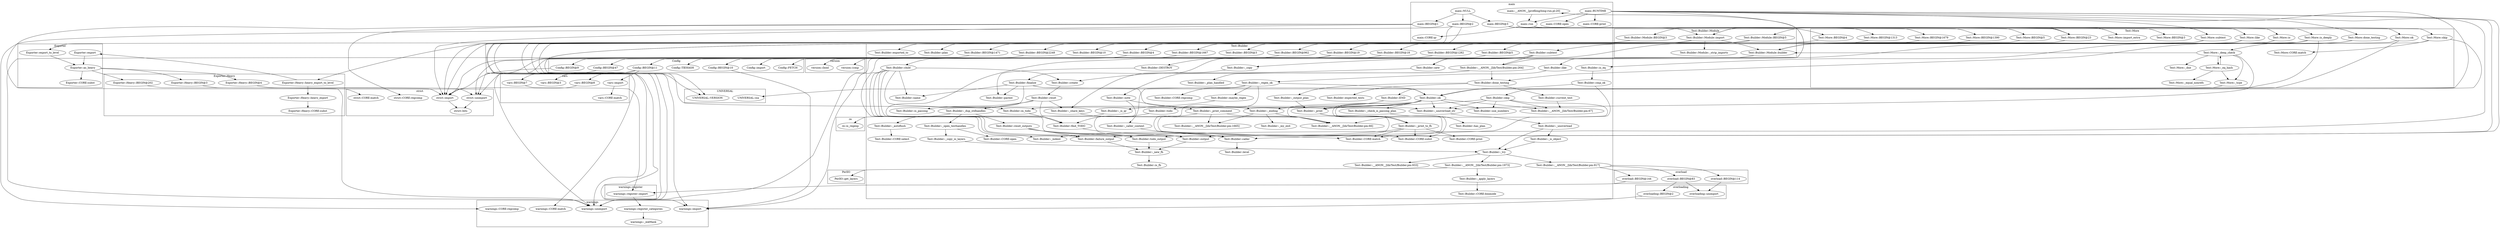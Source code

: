 digraph {
graph [overlap=false]
subgraph cluster_Exporter_Heavy {
	label="Exporter::Heavy";
	"Exporter::Heavy::BEGIN@3";
	"Exporter::Heavy::heavy_export";
	"Exporter::Heavy::BEGIN@4";
	"Exporter::Heavy::BEGIN@202";
	"Exporter::Heavy::CORE:subst";
	"Exporter::Heavy::heavy_export_to_level";
}
subgraph cluster_warnings {
	label="warnings";
	"warnings::CORE:regcomp";
	"warnings::CORE:match";
	"warnings::import";
	"warnings::_mkMask";
	"warnings::unimport";
	"warnings::register_categories";
}
subgraph cluster_version {
	label="version";
	"version::(cmp";
	"version::(bool";
}
subgraph cluster_Exporter {
	label="Exporter";
	"Exporter::as_heavy";
	"Exporter::export";
	"Exporter::CORE:subst";
	"Exporter::export_to_level";
}
subgraph cluster_Test_More {
	label="Test::More";
	"Test::More::ok";
	"Test::More::import_extra";
	"Test::More::is_deeply";
	"Test::More::_eq_hash";
	"Test::More::BEGIN@4";
	"Test::More::CORE:match";
	"Test::More::BEGIN@1679";
	"Test::More::BEGIN@5";
	"Test::More::BEGIN@1390";
	"Test::More::_deep_check";
	"Test::More::BEGIN@23";
	"Test::More::_type";
	"Test::More::BEGIN@3";
	"Test::More::done_testing";
	"Test::More::skip";
	"Test::More::subtest";
	"Test::More::like";
	"Test::More::BEGIN@1313";
	"Test::More::is";
	"Test::More::_equal_nonrefs";
	"Test::More::_dne";
}
subgraph cluster_UNIVERSAL {
	label="UNIVERSAL";
	"UNIVERSAL::isa";
	"UNIVERSAL::VERSION";
}
subgraph cluster_Test_Builder_Module {
	label="Test::Builder::Module";
	"Test::Builder::Module::_strip_imports";
	"Test::Builder::Module::BEGIN@5";
	"Test::Builder::Module::BEGIN@3";
	"Test::Builder::Module::import";
	"Test::Builder::Module::builder";
}
subgraph cluster_Config {
	label="Config";
	"Config::BEGIN@10";
	"Config::FETCH";
	"Config::BEGIN@11";
	"Config::BEGIN@9";
	"Config::BEGIN@47";
	"Config::import";
	"Config::TIEHASH";
}
subgraph cluster_PerlIO {
	label="PerlIO";
	"PerlIO::get_layers";
}
subgraph cluster_strict {
	label="strict";
	"strict::CORE:match";
	"strict::CORE:regcomp";
	"strict::bits";
	"strict::unimport";
	"strict::import";
}
subgraph cluster_re {
	label="re";
	"re::is_regexp";
}
subgraph cluster_overloading {
	label="overloading";
	"overloading::unimport";
	"overloading::BEGIN@2";
}
subgraph cluster_overload {
	label="overload";
	"overload::BEGIN@114";
	"overload::BEGIN@83";
	"overload::BEGIN@144";
}
subgraph cluster_Test_Builder {
	label="Test::Builder";
	"Test::Builder::BEGIN@3";
	"Test::Builder::_new_fh";
	"Test::Builder::BEGIN@1471";
	"Test::Builder::is_eq";
	"Test::Builder::todo_output";
	"Test::Builder::caller";
	"Test::Builder::END";
	"Test::Builder::create";
	"Test::Builder::_apply_layers";
	"Test::Builder::_print_comment";
	"Test::Builder::_ending";
	"Test::Builder::CORE:subst";
	"Test::Builder::_output_plan";
	"Test::Builder::use_numbers";
	"Test::Builder::finalize";
	"Test::Builder::_unoverload_str";
	"Test::Builder::_unoverload";
	"Test::Builder::child";
	"Test::Builder::_my_exit";
	"Test::Builder::reset";
	"Test::Builder::name";
	"Test::Builder::__ANON__[lib/Test/Builder.pm:66]";
	"Test::Builder::is_fh";
	"Test::Builder::CORE:regcomp";
	"Test::Builder::has_plan";
	"Test::Builder::BEGIN@4";
	"Test::Builder::_autoflush";
	"Test::Builder::_copy";
	"Test::Builder::note";
	"Test::Builder::_indent";
	"Test::Builder::current_test";
	"Test::Builder::__ANON__[lib/Test/Builder.pm:917]";
	"Test::Builder::_is_qr";
	"Test::Builder::CORE:open";
	"Test::Builder::CORE:binmode";
	"Test::Builder::_print_to_fh";
	"Test::Builder::CORE:match";
	"Test::Builder::maybe_regex";
	"Test::Builder::_check_is_passing_plan";
	"Test::Builder::in_todo";
	"Test::Builder::_plan_handled";
	"Test::Builder::ok";
	"Test::Builder::_try";
	"Test::Builder::is_passing";
	"Test::Builder::DESTROY";
	"Test::Builder::CORE:select";
	"Test::Builder::__ANON__[lib/Test/Builder.pm:67]";
	"Test::Builder::CORE:print";
	"Test::Builder::__ANON__[lib/Test/Builder.pm:1973]";
	"Test::Builder::new";
	"Test::Builder::BEGIN@10";
	"Test::Builder::BEGIN@962";
	"Test::Builder::_caller_context";
	"Test::Builder::BEGIN@1282";
	"Test::Builder::BEGIN@1667";
	"Test::Builder::_open_testhandles";
	"Test::Builder::exported_to";
	"Test::Builder::BEGIN@19";
	"Test::Builder::__ANON__[lib/Test/Builder.pm:264]";
	"Test::Builder::plan";
	"Test::Builder::reset_outputs";
	"Test::Builder::_regex_ok";
	"Test::Builder::like";
	"Test::Builder::_is_object";
	"Test::Builder::done_testing";
	"Test::Builder::failure_output";
	"Test::Builder::BEGIN@5";
	"Test::Builder::_print";
	"Test::Builder::cmp_ok";
	"Test::Builder::subtest";
	"Test::Builder::BEGIN@18";
	"Test::Builder::BEGIN@2248";
	"Test::Builder::find_TODO";
	"Test::Builder::_dup_stdhandles";
	"Test::Builder::_share_keys";
	"Test::Builder::parent";
	"Test::Builder::__ANON__[lib/Test/Builder.pm:1665]";
	"Test::Builder::skip";
	"Test::Builder::todo";
	"Test::Builder::__ANON__[lib/Test/Builder.pm:933]";
	"Test::Builder::expected_tests";
	"Test::Builder::level";
	"Test::Builder::output";
	"Test::Builder::_copy_io_layers";
}
subgraph cluster_vars {
	label="vars";
	"vars::BEGIN@3";
	"vars::BEGIN@7";
	"vars::BEGIN@8";
	"vars::CORE:match";
	"vars::import";
}
subgraph cluster_main {
	label="main";
	"main::CORE:open";
	"main::NULL";
	"main::BEGIN@1";
	"main::run";
	"main::CORE:qr";
	"main::CORE:print";
	"main::RUNTIME";
	"main::BEGIN@3";
	"main::__ANON__[profiling/long-run.pl:20]";
	"main::BEGIN@2";
}
subgraph cluster_warnings_register {
	label="warnings::register";
	"warnings::register::import";
}
"Test::Builder::Module::BEGIN@5" -> "UNIVERSAL::VERSION";
"Test::More::BEGIN@23" -> "UNIVERSAL::VERSION";
"overload::BEGIN@144" -> "warnings::register::import";
"vars::BEGIN@7" -> "warnings::register::import";
"overload::BEGIN@83" -> "overloading::unimport";
"overload::BEGIN@114" -> "overloading::unimport";
"warnings::register_categories" -> "warnings::_mkMask";
"Test::More::_deep_check" -> "Test::More::_eq_hash";
"Test::Builder::BEGIN@19" -> "Config::BEGIN@11";
"Test::Builder::Module::import" -> "Test::Builder::Module::_strip_imports";
"Test::More::skip" -> "Test::More::CORE:match";
"Test::Builder::reset_outputs" -> "Test::Builder::todo_output";
"Test::Builder::child" -> "Test::Builder::todo_output";
"main::RUNTIME" -> "Test::Builder::todo_output";
"vars::import" -> "vars::CORE:match";
"Test::More::BEGIN@23" -> "Test::Builder::Module::BEGIN@3";
"main::RUNTIME" -> "Test::Builder::END";
"Test::Builder::new" -> "Test::Builder::create";
"Test::Builder::child" -> "Test::Builder::create";
"main::BEGIN@1" -> "strict::CORE:match";
"Test::Builder::finalize" -> "Test::Builder::_ending";
"Test::Builder::END" -> "Test::Builder::_ending";
"Test::More::_deep_check" -> "Test::Builder::_unoverload_str";
"Test::More::is_deeply" -> "Test::Builder::_unoverload_str";
"Test::Builder::skip" -> "Test::Builder::_unoverload_str";
"Test::Builder::ok" -> "Test::Builder::_unoverload_str";
"Test::Builder::subtest" -> "Test::Builder::child";
"Test::Builder::BEGIN@18" -> "Config::FETCH";
"Test::Builder::finalize" -> "Test::Builder::name";
"Test::Builder::child" -> "Test::Builder::name";
"main::NULL" -> "main::BEGIN@1";
"main::BEGIN@2" -> "warnings::CORE:regcomp";
"Test::Builder::ok" -> "Test::Builder::__ANON__[lib/Test/Builder.pm:66]";
"Test::Builder::skip" -> "Test::Builder::__ANON__[lib/Test/Builder.pm:66]";
"Test::Builder::_ending" -> "Test::Builder::__ANON__[lib/Test/Builder.pm:66]";
"Test::Builder::_share_keys" -> "Test::Builder::__ANON__[lib/Test/Builder.pm:66]";
"Test::Builder::reset" -> "Test::Builder::__ANON__[lib/Test/Builder.pm:66]";
"Test::Builder::_new_fh" -> "Test::Builder::is_fh";
"Exporter::as_heavy" -> "Exporter::CORE:subst";
"Test::Builder::Module::BEGIN@5" -> "Test::Builder::BEGIN@4";
"Exporter::export_to_level" -> "Exporter::as_heavy";
"Exporter::export" -> "Exporter::as_heavy";
"Config::BEGIN@11" -> "vars::BEGIN@3";
"Test::More::_type" -> "UNIVERSAL::isa";
"Test::Builder::BEGIN@19" -> "version::(bool";
"Test::Builder::__ANON__[lib/Test/Builder.pm:264]" -> "Test::Builder::note";
"Test::Builder::_try" -> "Test::Builder::__ANON__[lib/Test/Builder.pm:917]";
"Test::Builder::_print_to_fh" -> "Test::Builder::_indent";
"Test::Builder::child" -> "Test::Builder::_indent";
"Test::Builder::_regex_ok" -> "Test::Builder::maybe_regex";
"Test::Builder::Module::import" -> "Exporter::export_to_level";
"Test::Builder::child" -> "Test::Builder::in_todo";
"Test::Builder::ok" -> "Test::Builder::in_todo";
"main::RUNTIME" -> "Test::More::subtest";
"Test::Builder::maybe_regex" -> "Test::Builder::_is_qr";
"Test::Builder::__ANON__[lib/Test/Builder.pm:917]" -> "overload::BEGIN@144";
"main::RUNTIME" -> "main::CORE:open";
"Test::Builder::_apply_layers" -> "Test::Builder::CORE:binmode";
"main::BEGIN@3" -> "Test::More::BEGIN@1313";
"Test::More::_eq_hash" -> "Test::More::_deep_check";
"Test::More::is_deeply" -> "Test::More::_deep_check";
"main::BEGIN@2" -> "warnings::CORE:match";
"main::RUNTIME" -> "Test::More::done_testing";
"main::RUNTIME" -> "main::CORE:print";
"Test::Builder::subtest" -> "Test::Builder::DESTROY";
"Test::Builder::finalize" -> "Test::Builder::is_passing";
"Test::Builder::reset" -> "Test::Builder::is_passing";
"Test::Builder::_autoflush" -> "Test::Builder::CORE:select";
"Test::Builder::skip" -> "Test::Builder::__ANON__[lib/Test/Builder.pm:67]";
"Test::Builder::ok" -> "Test::Builder::__ANON__[lib/Test/Builder.pm:67]";
"Test::Builder::current_test" -> "Test::Builder::__ANON__[lib/Test/Builder.pm:67]";
"Test::More::BEGIN@23" -> "Test::Builder::Module::BEGIN@5";
"Test::Builder::__ANON__[lib/Test/Builder.pm:917]" -> "overload::BEGIN@83";
"Test::Builder::Module::BEGIN@5" -> "Test::Builder::BEGIN@962";
"Test::Builder::Module::BEGIN@5" -> "Test::Builder::BEGIN@1667";
"Test::Builder::_regex_ok" -> "Test::Builder::_caller_context";
"Test::Builder::Module::import" -> "Test::Builder::plan";
"main::run" -> "Test::More::skip";
"Test::Builder::BEGIN@19" -> "Config::BEGIN@47";
"Test::Builder::Module::BEGIN@5" -> "Test::Builder::BEGIN@19";
"Test::Builder::subtest" -> "Test::Builder::__ANON__[lib/Test/Builder.pm:264]";
"Test::Builder::like" -> "Test::Builder::_regex_ok";
"main::BEGIN@1" -> "strict::CORE:regcomp";
"Test::Builder::child" -> "Test::Builder::failure_output";
"main::RUNTIME" -> "Test::Builder::failure_output";
"Test::Builder::reset_outputs" -> "Test::Builder::failure_output";
"Test::Builder::__ANON__[lib/Test/Builder.pm:264]" -> "main::__ANON__[profiling/long-run.pl:20]";
"Test::Builder::Module::BEGIN@5" -> "Test::Builder::BEGIN@5";
"Test::Builder::_unoverload" -> "Test::Builder::_is_object";
"Test::Builder::__ANON__[lib/Test/Builder.pm:264]" -> "Test::Builder::done_testing";
"Test::More::done_testing" -> "Test::Builder::done_testing";
"Test::More::subtest" -> "Test::Builder::subtest";
"Test::Builder::BEGIN@19" -> "Config::import";
"Test::Builder::_is_qr" -> "re::is_regexp";
"Test::Builder::Module::BEGIN@5" -> "Test::Builder::BEGIN@18";
"Test::Builder::__ANON__[lib/Test/Builder.pm:917]" -> "overload::BEGIN@114";
"Test::Builder::skip" -> "Test::Builder::_print";
"Test::Builder::ok" -> "Test::Builder::_print";
"Test::Builder::_output_plan" -> "Test::Builder::_print";
"Test::Builder::is_eq" -> "Test::Builder::cmp_ok";
"Test::Builder::subtest" -> "Test::Builder::find_TODO";
"Test::Builder::todo" -> "Test::Builder::find_TODO";
"Test::Builder::in_todo" -> "Test::Builder::find_TODO";
"Test::Builder::child" -> "Test::Builder::find_TODO";
"Test::Builder::Module::BEGIN@5" -> "Test::Builder::BEGIN@2248";
"Test::Builder::reset" -> "Test::Builder::_dup_stdhandles";
"Test::More::_deep_check" -> "Test::More::_dne";
"Test::Builder::finalize" -> "Test::Builder::parent";
"Test::Builder::DESTROY" -> "Test::Builder::parent";
"Test::Builder::ok" -> "Test::Builder::todo";
"Test::Builder::_ending" -> "Test::Builder::__ANON__[lib/Test/Builder.pm:1665]";
"Test::Builder::_print_comment" -> "Test::Builder::__ANON__[lib/Test/Builder.pm:1665]";
"Test::Builder::BEGIN@5" -> "warnings::import";
"Test::More::BEGIN@5" -> "warnings::import";
"Config::BEGIN@10" -> "warnings::import";
"overloading::BEGIN@2" -> "warnings::import";
"main::BEGIN@2" -> "warnings::import";
"Test::Builder::done_testing" -> "Test::Builder::expected_tests";
"Test::Builder::BEGIN@19" -> "Config::BEGIN@10";
"Test::Builder::_try" -> "Test::Builder::__ANON__[lib/Test/Builder.pm:933]";
"Exporter::Heavy::heavy_export_to_level" -> "Exporter::export";
"Test::Builder::Module::BEGIN@5" -> "Test::Builder::BEGIN@3";
"main::BEGIN@3" -> "Test::More::BEGIN@23";
"Test::Builder::Module::BEGIN@5" -> "Test::Builder::BEGIN@1471";
"Test::Builder::BEGIN@962" -> "warnings::unimport";
"Test::More::BEGIN@1390" -> "warnings::unimport";
"Exporter::Heavy::BEGIN@202" -> "warnings::unimport";
"Test::Builder::BEGIN@1471" -> "warnings::unimport";
"Test::More::BEGIN@1679" -> "warnings::unimport";
"Test::Builder::BEGIN@1282" -> "warnings::unimport";
"Test::More::BEGIN@1313" -> "warnings::unimport";
"Test::Builder::todo_output" -> "Test::Builder::_new_fh";
"Test::Builder::output" -> "Test::Builder::_new_fh";
"Test::Builder::failure_output" -> "Test::Builder::_new_fh";
"main::RUNTIME" -> "main::run";
"main::__ANON__[profiling/long-run.pl:20]" -> "main::run";
"main::run" -> "Test::More::ok";
"Test::More::is" -> "Test::Builder::is_eq";
"main::run" -> "Test::More::is_deeply";
"Exporter::as_heavy" -> "Exporter::Heavy::BEGIN@4";
"Test::Builder::__ANON__[lib/Test/Builder.pm:1973]" -> "PerlIO::get_layers";
"Test::Builder::cmp_ok" -> "Test::Builder::caller";
"Test::Builder::find_TODO" -> "Test::Builder::caller";
"Test::Builder::_caller_context" -> "Test::Builder::caller";
"Test::Builder::__ANON__[lib/Test/Builder.pm:1973]" -> "Test::Builder::_apply_layers";
"main::run" -> "Test::More::is";
"main::NULL" -> "main::BEGIN@2";
"Test::Builder::_print_to_fh" -> "Test::Builder::CORE:subst";
"Test::Builder::_print_comment" -> "Test::Builder::CORE:subst";
"Test::Builder::ok" -> "Test::Builder::CORE:subst";
"Test::Builder::note" -> "Test::Builder::_print_comment";
"Test::Builder::BEGIN@19" -> "Config::TIEHASH";
"Test::Builder::subtest" -> "Test::Builder::finalize";
"Test::Builder::done_testing" -> "Test::Builder::_output_plan";
"Test::Builder::ok" -> "Test::Builder::use_numbers";
"Test::Builder::skip" -> "Test::Builder::use_numbers";
"main::run" -> "Test::More::like";
"Test::Builder::_unoverload_str" -> "Test::Builder::_unoverload";
"Test::Builder::create" -> "Test::Builder::reset";
"main::BEGIN@3" -> "Test::More::BEGIN@3";
"Test::Builder::_ending" -> "Test::Builder::_my_exit";
"Test::Builder::_regex_ok" -> "Test::Builder::CORE:regcomp";
"overload::BEGIN@83" -> "overloading::BEGIN@2";
"main::BEGIN@3" -> "Test::More::BEGIN@5";
"main::BEGIN@3" -> "Test::More::BEGIN@1679";
"Test::Builder::_dup_stdhandles" -> "Test::Builder::_autoflush";
"Config::BEGIN@11" -> "vars::BEGIN@8";
"Test::Builder::_check_is_passing_plan" -> "Test::Builder::has_plan";
"Config::BEGIN@11" -> "vars::import";
"Test::Builder::subtest" -> "Test::Builder::_copy";
"strict::import" -> "strict::bits";
"strict::unimport" -> "strict::bits";
"Test::Builder::BEGIN@1667" -> "strict::unimport";
"Test::Builder::BEGIN@2248" -> "strict::unimport";
"Config::BEGIN@47" -> "strict::unimport";
"Exporter::Heavy::BEGIN@4" -> "strict::unimport";
"Test::Builder::done_testing" -> "Test::Builder::current_test";
"Exporter::Heavy::heavy_export" -> "Exporter::Heavy::CORE:subst";
"Test::Builder::_print" -> "Test::Builder::_print_to_fh";
"Test::Builder::_print_comment" -> "Test::Builder::_print_to_fh";
"Test::Builder::_regex_ok" -> "Test::Builder::CORE:match";
"Test::Builder::ok" -> "Test::Builder::CORE:match";
"Test::Builder::_print_to_fh" -> "Test::Builder::CORE:match";
"Test::Builder::__ANON__[lib/Test/Builder.pm:264]" -> "Test::Builder::_plan_handled";
"Test::Builder::ok" -> "Test::Builder::_check_is_passing_plan";
"Test::Builder::_open_testhandles" -> "Test::Builder::CORE:open";
"main::BEGIN@3" -> "Test::More::BEGIN@1390";
"Exporter::as_heavy" -> "Exporter::Heavy::BEGIN@202";
"Test::Builder::_regex_ok" -> "Test::Builder::ok";
"Test::Builder::cmp_ok" -> "Test::Builder::ok";
"Test::More::is_deeply" -> "Test::Builder::ok";
"Test::More::ok" -> "Test::Builder::ok";
"Test::Builder::finalize" -> "Test::Builder::ok";
"Test::Builder::_copy_io_layers" -> "Test::Builder::_try";
"Test::Builder::_unoverload" -> "Test::Builder::_try";
"Test::Builder::_is_object" -> "Test::Builder::_try";
"Test::Builder::_try" -> "Test::Builder::__ANON__[lib/Test/Builder.pm:1973]";
"Test::Builder::_print_to_fh" -> "Test::Builder::CORE:print";
"main::BEGIN@3" -> "Test::More::BEGIN@4";
"Test::Builder::Module::BEGIN@5" -> "Test::Builder::new";
"main::RUNTIME" -> "Test::Builder::new";
"Test::Builder::Module::builder" -> "Test::Builder::new";
"Test::Builder::Module::import" -> "Exporter::Heavy::heavy_export_to_level";
"Test::More::BEGIN@23" -> "Test::Builder::Module::import";
"main::BEGIN@3" -> "Test::Builder::Module::import";
"Test::More::_eq_hash" -> "Test::More::_equal_nonrefs";
"Test::Builder::Module::BEGIN@5" -> "Test::Builder::BEGIN@10";
"Test::Builder::Module::import" -> "Test::Builder::exported_to";
"Test::Builder::_dup_stdhandles" -> "Test::Builder::_open_testhandles";
"main::run" -> "main::CORE:qr";
"Test::Builder::Module::BEGIN@5" -> "Test::Builder::BEGIN@1282";
"Test::More::_deep_check" -> "Test::Builder::Module::builder";
"Test::More::is" -> "Test::Builder::Module::builder";
"Test::Builder::Module::import" -> "Test::Builder::Module::builder";
"Test::More::done_testing" -> "Test::Builder::Module::builder";
"Test::More::subtest" -> "Test::Builder::Module::builder";
"Test::More::like" -> "Test::Builder::Module::builder";
"Test::More::skip" -> "Test::Builder::Module::builder";
"Test::More::ok" -> "Test::Builder::Module::builder";
"Test::More::is_deeply" -> "Test::Builder::Module::builder";
"Test::Builder::_dup_stdhandles" -> "Test::Builder::reset_outputs";
"Test::More::like" -> "Test::Builder::like";
"Test::Builder::BEGIN@19" -> "Config::BEGIN@9";
"warnings::register::import" -> "warnings::register_categories";
"Test::More::_deep_check" -> "Test::More::_type";
"Test::More::_eq_hash" -> "Test::More::_type";
"Test::Builder::Module::import" -> "Test::More::import_extra";
"Test::Builder::_copy" -> "Test::Builder::_share_keys";
"Test::Builder::reset" -> "Test::Builder::_share_keys";
"Test::Builder::Module::BEGIN@3" -> "strict::import";
"main::BEGIN@1" -> "strict::import";
"Test::Builder::BEGIN@4" -> "strict::import";
"vars::BEGIN@8" -> "strict::import";
"Test::More::BEGIN@4" -> "strict::import";
"Exporter::Heavy::BEGIN@3" -> "strict::import";
"Config::BEGIN@9" -> "strict::import";
"main::NULL" -> "main::BEGIN@3";
"Test::More::skip" -> "Test::Builder::skip";
"Exporter::Heavy::heavy_export_to_level" -> "Exporter::Heavy::heavy_export";
"Config::BEGIN@11" -> "vars::BEGIN@7";
"Test::Builder::_open_testhandles" -> "Test::Builder::_copy_io_layers";
"Test::Builder::caller" -> "Test::Builder::level";
"Test::Builder::_print" -> "Test::Builder::output";
"Test::Builder::reset_outputs" -> "Test::Builder::output";
"Test::Builder::note" -> "Test::Builder::output";
"Test::Builder::child" -> "Test::Builder::output";
"main::RUNTIME" -> "Test::Builder::output";
"Exporter::as_heavy" -> "Exporter::Heavy::BEGIN@3";
"Test::Builder::BEGIN@19" -> "version::(cmp";
}
